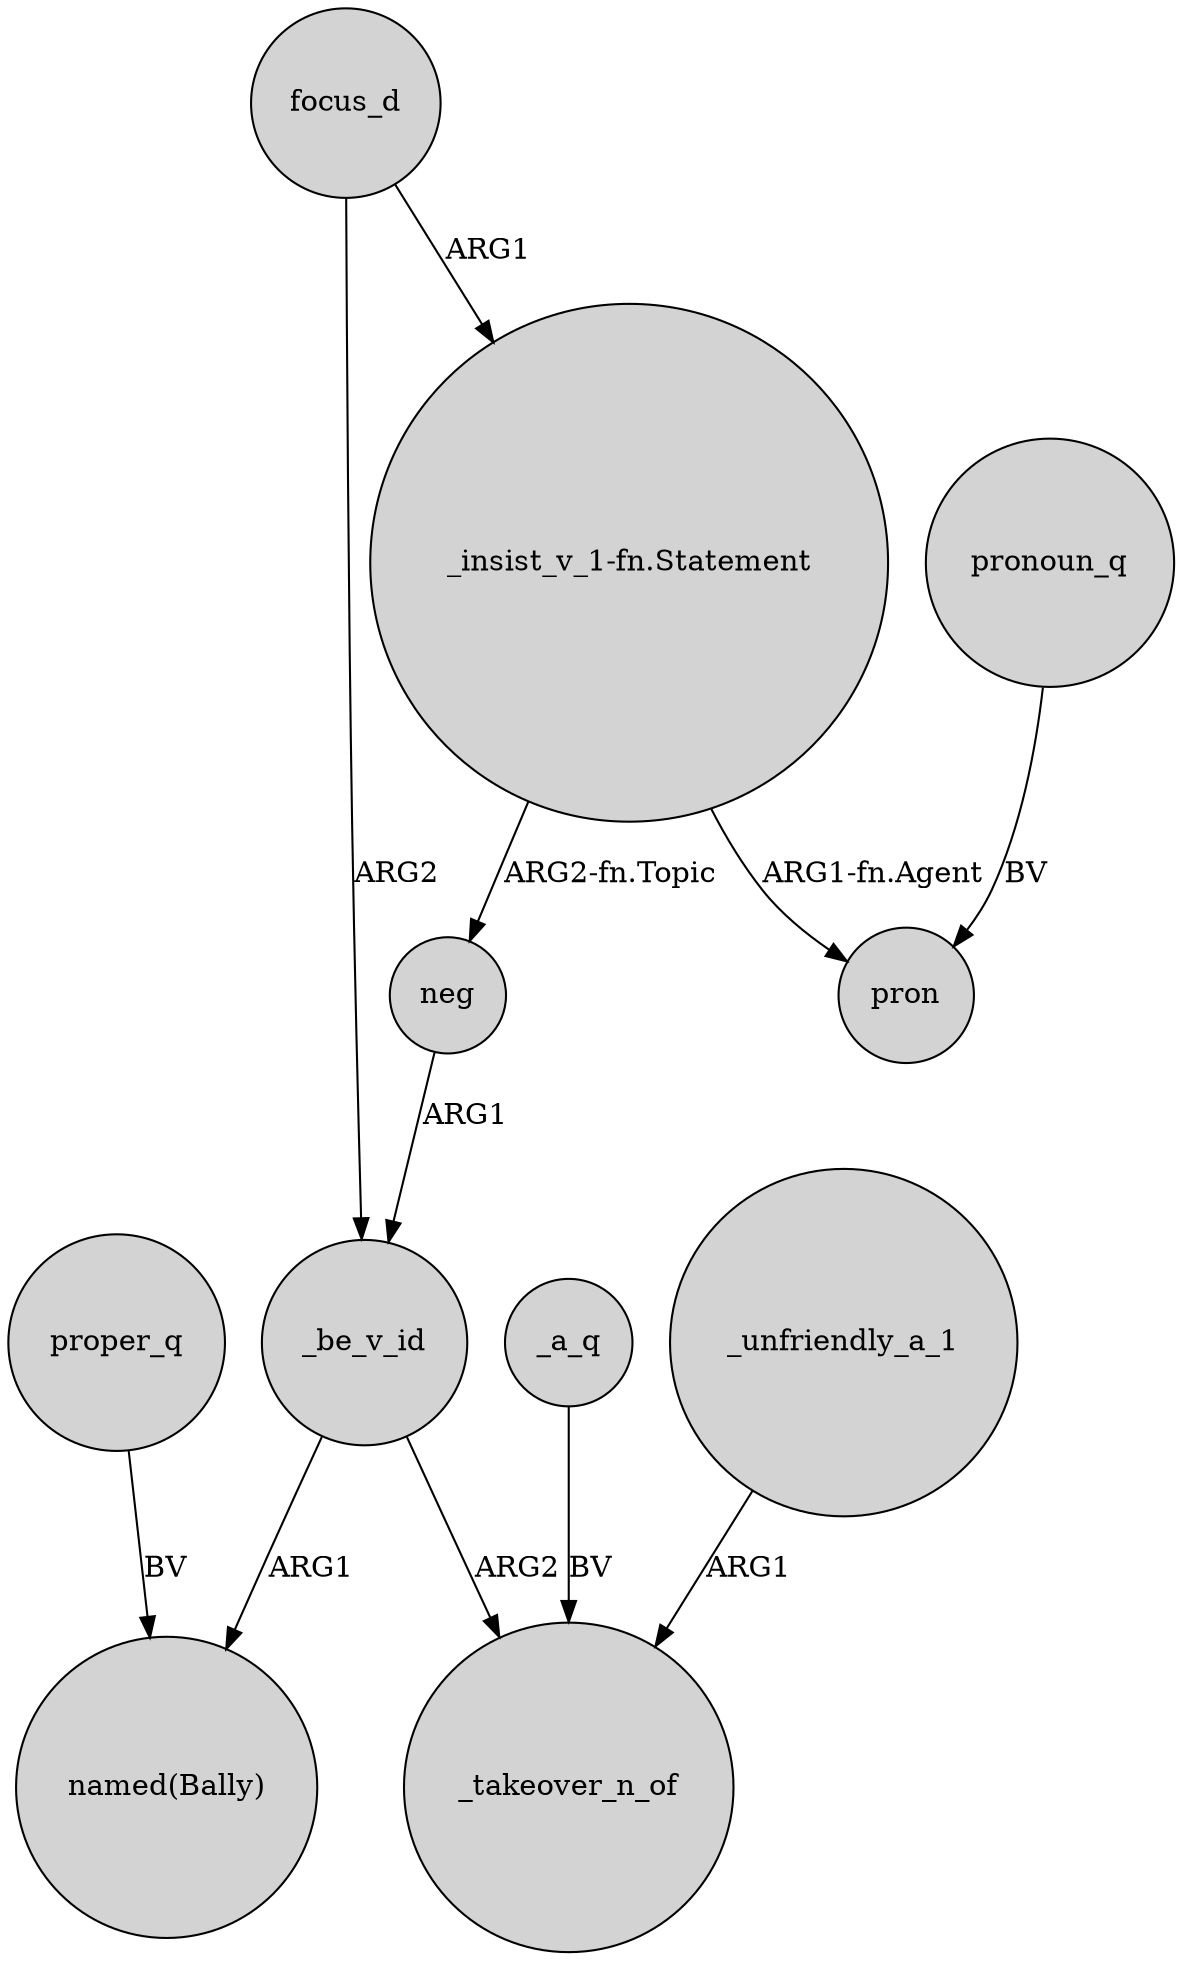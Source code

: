 digraph {
	node [shape=circle style=filled]
	focus_d -> _be_v_id [label=ARG2]
	"_insist_v_1-fn.Statement" -> pron [label="ARG1-fn.Agent"]
	neg -> _be_v_id [label=ARG1]
	proper_q -> "named(Bally)" [label=BV]
	_unfriendly_a_1 -> _takeover_n_of [label=ARG1]
	pronoun_q -> pron [label=BV]
	"_insist_v_1-fn.Statement" -> neg [label="ARG2-fn.Topic"]
	focus_d -> "_insist_v_1-fn.Statement" [label=ARG1]
	_be_v_id -> "named(Bally)" [label=ARG1]
	_a_q -> _takeover_n_of [label=BV]
	_be_v_id -> _takeover_n_of [label=ARG2]
}
